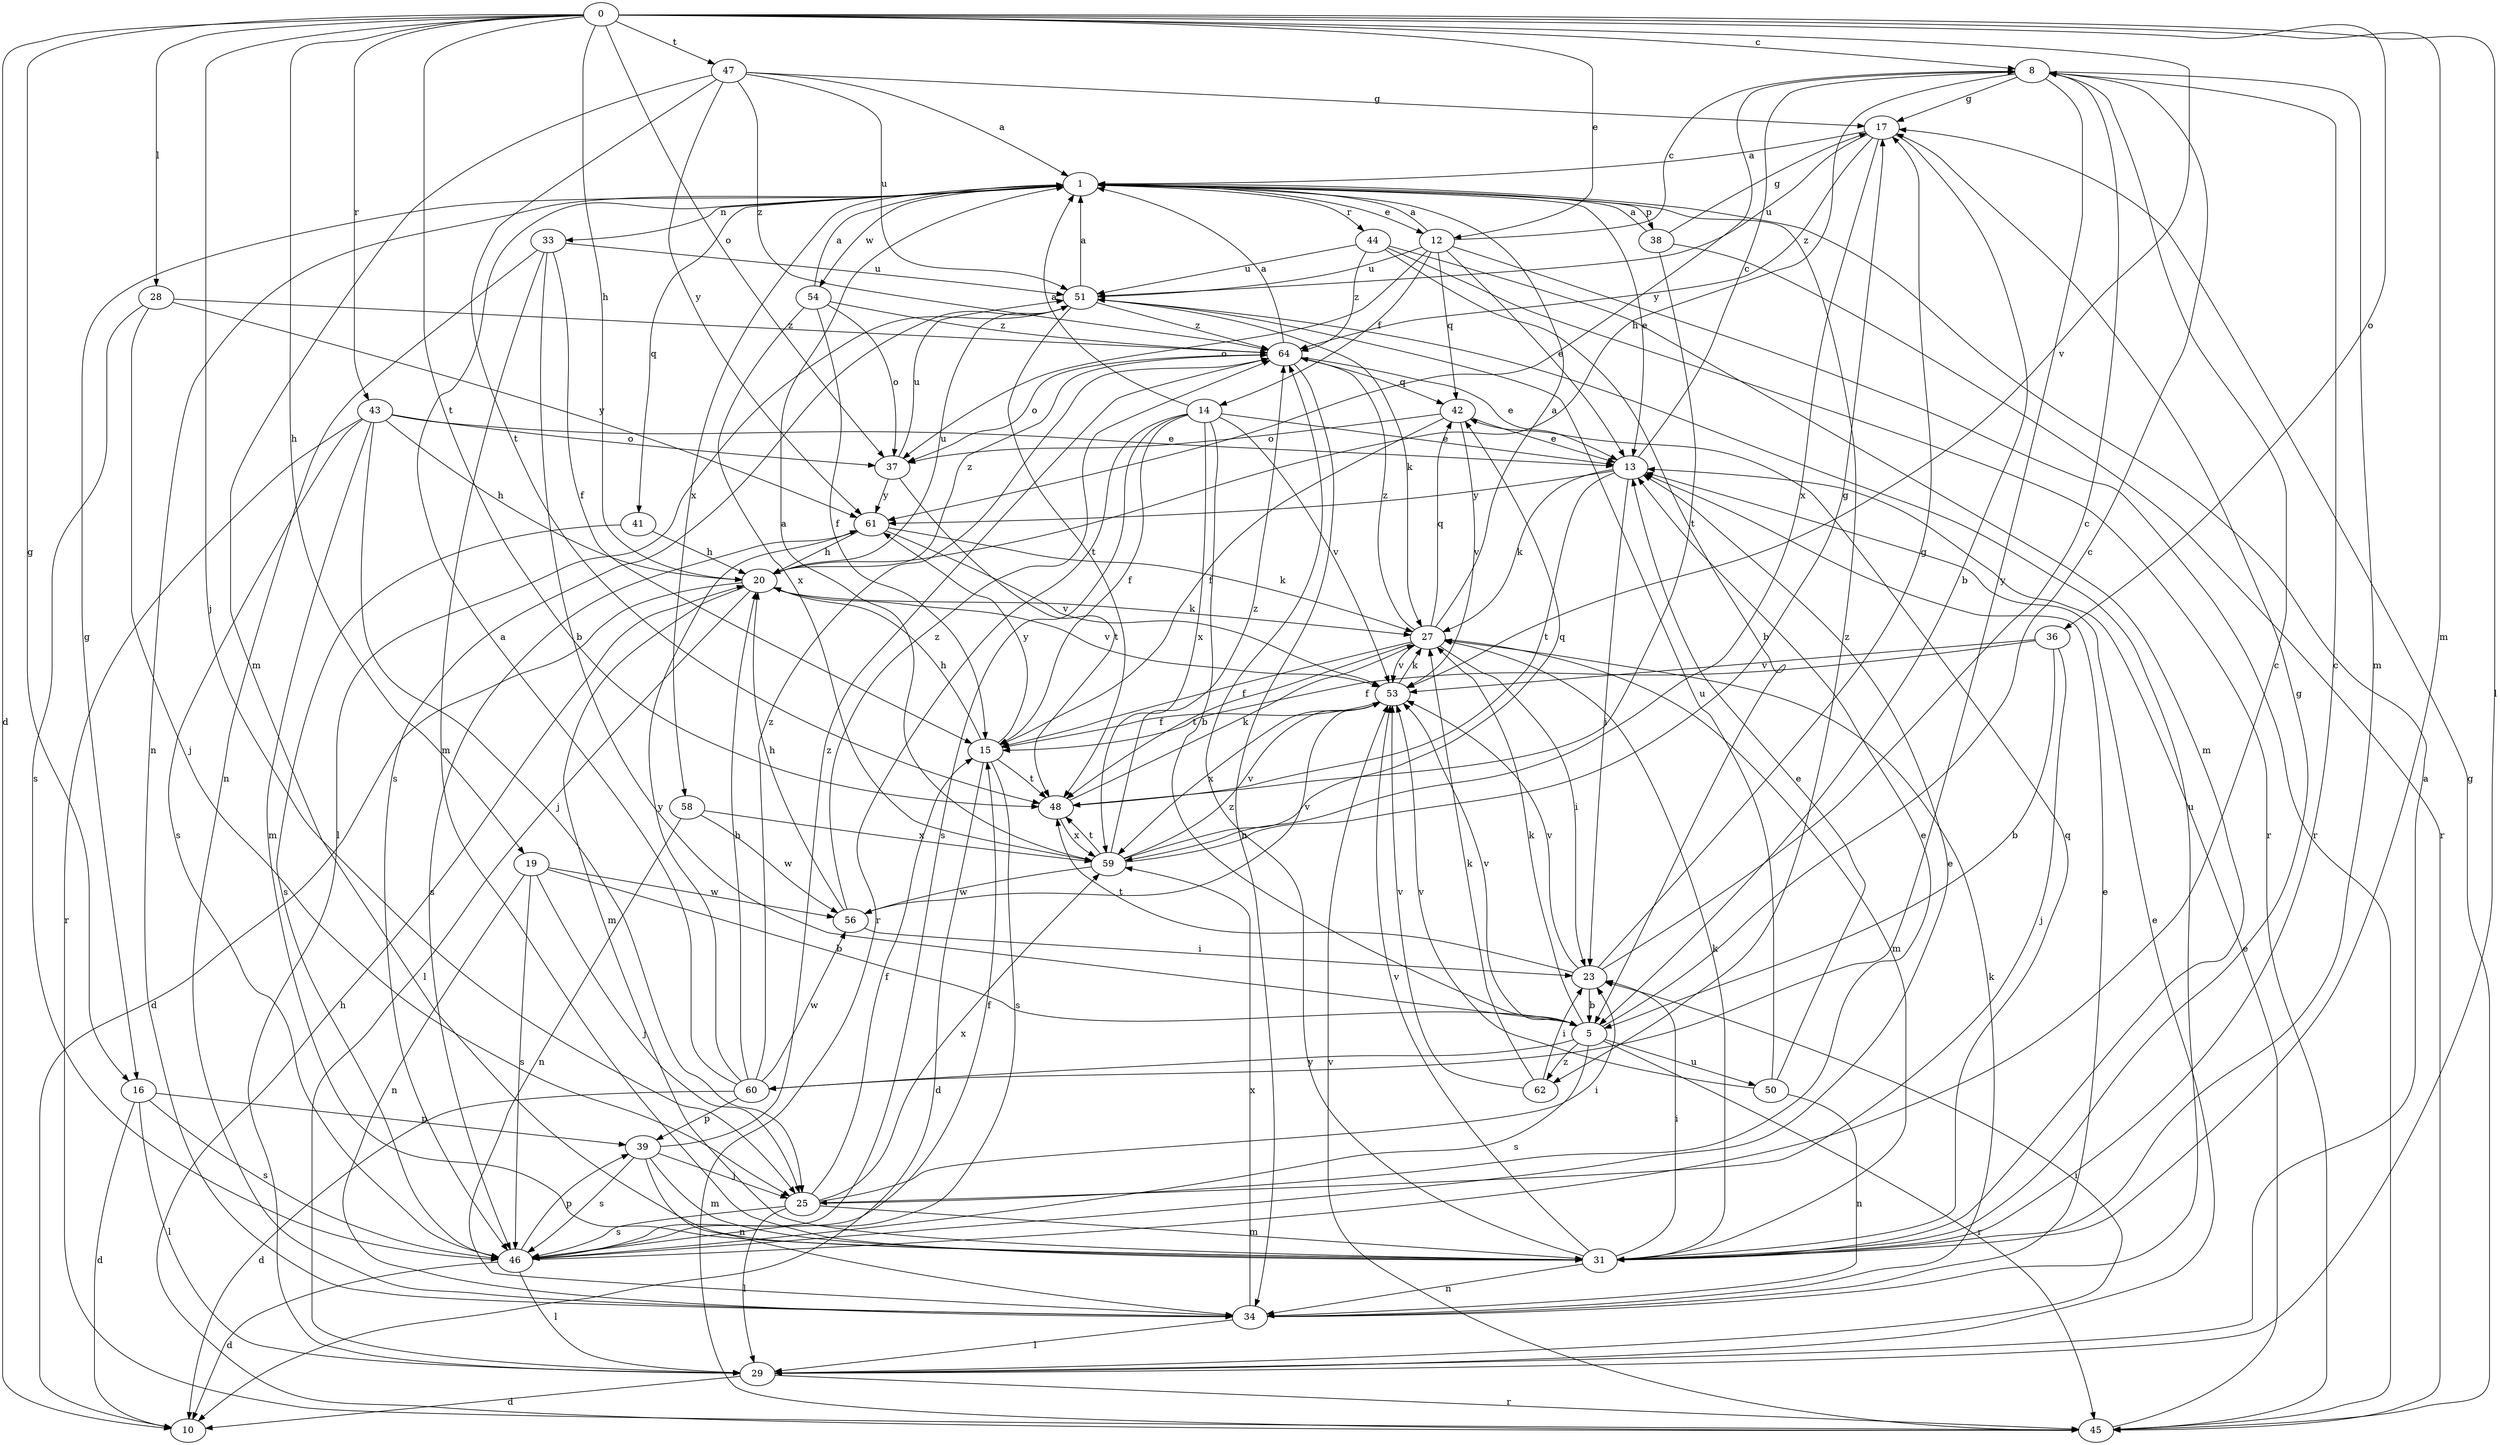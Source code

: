 strict digraph  {
0;
1;
5;
8;
10;
12;
13;
14;
15;
16;
17;
19;
20;
23;
25;
27;
28;
29;
31;
33;
34;
36;
37;
38;
39;
41;
42;
43;
44;
45;
46;
47;
48;
50;
51;
53;
54;
56;
58;
59;
60;
61;
62;
64;
0 -> 8  [label=c];
0 -> 10  [label=d];
0 -> 12  [label=e];
0 -> 16  [label=g];
0 -> 19  [label=h];
0 -> 20  [label=h];
0 -> 25  [label=j];
0 -> 28  [label=l];
0 -> 29  [label=l];
0 -> 31  [label=m];
0 -> 36  [label=o];
0 -> 37  [label=o];
0 -> 43  [label=r];
0 -> 47  [label=t];
0 -> 48  [label=t];
0 -> 53  [label=v];
1 -> 12  [label=e];
1 -> 13  [label=e];
1 -> 16  [label=g];
1 -> 33  [label=n];
1 -> 34  [label=n];
1 -> 38  [label=p];
1 -> 41  [label=q];
1 -> 44  [label=r];
1 -> 54  [label=w];
1 -> 58  [label=x];
1 -> 62  [label=z];
5 -> 8  [label=c];
5 -> 27  [label=k];
5 -> 45  [label=r];
5 -> 46  [label=s];
5 -> 50  [label=u];
5 -> 53  [label=v];
5 -> 60  [label=y];
5 -> 62  [label=z];
8 -> 17  [label=g];
8 -> 20  [label=h];
8 -> 31  [label=m];
8 -> 60  [label=y];
8 -> 61  [label=y];
12 -> 1  [label=a];
12 -> 8  [label=c];
12 -> 13  [label=e];
12 -> 14  [label=f];
12 -> 37  [label=o];
12 -> 42  [label=q];
12 -> 45  [label=r];
12 -> 51  [label=u];
13 -> 8  [label=c];
13 -> 23  [label=i];
13 -> 27  [label=k];
13 -> 48  [label=t];
13 -> 61  [label=y];
14 -> 1  [label=a];
14 -> 5  [label=b];
14 -> 13  [label=e];
14 -> 15  [label=f];
14 -> 45  [label=r];
14 -> 46  [label=s];
14 -> 53  [label=v];
14 -> 59  [label=x];
15 -> 10  [label=d];
15 -> 20  [label=h];
15 -> 46  [label=s];
15 -> 48  [label=t];
15 -> 61  [label=y];
16 -> 10  [label=d];
16 -> 29  [label=l];
16 -> 39  [label=p];
16 -> 46  [label=s];
17 -> 1  [label=a];
17 -> 5  [label=b];
17 -> 51  [label=u];
17 -> 59  [label=x];
17 -> 64  [label=z];
19 -> 5  [label=b];
19 -> 25  [label=j];
19 -> 34  [label=n];
19 -> 46  [label=s];
19 -> 56  [label=w];
20 -> 10  [label=d];
20 -> 27  [label=k];
20 -> 29  [label=l];
20 -> 31  [label=m];
20 -> 51  [label=u];
20 -> 53  [label=v];
20 -> 64  [label=z];
23 -> 5  [label=b];
23 -> 8  [label=c];
23 -> 17  [label=g];
23 -> 48  [label=t];
23 -> 53  [label=v];
25 -> 13  [label=e];
25 -> 15  [label=f];
25 -> 23  [label=i];
25 -> 29  [label=l];
25 -> 31  [label=m];
25 -> 46  [label=s];
25 -> 59  [label=x];
27 -> 1  [label=a];
27 -> 15  [label=f];
27 -> 23  [label=i];
27 -> 31  [label=m];
27 -> 42  [label=q];
27 -> 48  [label=t];
27 -> 53  [label=v];
27 -> 64  [label=z];
28 -> 25  [label=j];
28 -> 46  [label=s];
28 -> 61  [label=y];
28 -> 64  [label=z];
29 -> 1  [label=a];
29 -> 10  [label=d];
29 -> 13  [label=e];
29 -> 23  [label=i];
29 -> 45  [label=r];
31 -> 8  [label=c];
31 -> 17  [label=g];
31 -> 23  [label=i];
31 -> 27  [label=k];
31 -> 34  [label=n];
31 -> 42  [label=q];
31 -> 53  [label=v];
31 -> 64  [label=z];
33 -> 5  [label=b];
33 -> 15  [label=f];
33 -> 31  [label=m];
33 -> 34  [label=n];
33 -> 51  [label=u];
34 -> 13  [label=e];
34 -> 27  [label=k];
34 -> 29  [label=l];
34 -> 51  [label=u];
34 -> 59  [label=x];
36 -> 5  [label=b];
36 -> 15  [label=f];
36 -> 25  [label=j];
36 -> 53  [label=v];
37 -> 48  [label=t];
37 -> 51  [label=u];
37 -> 61  [label=y];
38 -> 1  [label=a];
38 -> 17  [label=g];
38 -> 45  [label=r];
38 -> 48  [label=t];
39 -> 25  [label=j];
39 -> 31  [label=m];
39 -> 34  [label=n];
39 -> 46  [label=s];
39 -> 64  [label=z];
41 -> 20  [label=h];
41 -> 46  [label=s];
42 -> 13  [label=e];
42 -> 15  [label=f];
42 -> 37  [label=o];
42 -> 53  [label=v];
43 -> 13  [label=e];
43 -> 20  [label=h];
43 -> 25  [label=j];
43 -> 31  [label=m];
43 -> 37  [label=o];
43 -> 45  [label=r];
43 -> 46  [label=s];
44 -> 5  [label=b];
44 -> 31  [label=m];
44 -> 45  [label=r];
44 -> 51  [label=u];
44 -> 64  [label=z];
45 -> 13  [label=e];
45 -> 17  [label=g];
45 -> 20  [label=h];
45 -> 53  [label=v];
46 -> 8  [label=c];
46 -> 10  [label=d];
46 -> 13  [label=e];
46 -> 15  [label=f];
46 -> 29  [label=l];
46 -> 39  [label=p];
47 -> 1  [label=a];
47 -> 17  [label=g];
47 -> 31  [label=m];
47 -> 48  [label=t];
47 -> 51  [label=u];
47 -> 61  [label=y];
47 -> 64  [label=z];
48 -> 27  [label=k];
48 -> 59  [label=x];
50 -> 13  [label=e];
50 -> 34  [label=n];
50 -> 51  [label=u];
50 -> 53  [label=v];
51 -> 1  [label=a];
51 -> 27  [label=k];
51 -> 29  [label=l];
51 -> 46  [label=s];
51 -> 48  [label=t];
51 -> 64  [label=z];
53 -> 15  [label=f];
53 -> 27  [label=k];
53 -> 59  [label=x];
54 -> 1  [label=a];
54 -> 15  [label=f];
54 -> 37  [label=o];
54 -> 59  [label=x];
54 -> 64  [label=z];
56 -> 20  [label=h];
56 -> 23  [label=i];
56 -> 53  [label=v];
56 -> 64  [label=z];
58 -> 34  [label=n];
58 -> 56  [label=w];
58 -> 59  [label=x];
59 -> 1  [label=a];
59 -> 17  [label=g];
59 -> 42  [label=q];
59 -> 48  [label=t];
59 -> 53  [label=v];
59 -> 56  [label=w];
59 -> 64  [label=z];
60 -> 1  [label=a];
60 -> 10  [label=d];
60 -> 20  [label=h];
60 -> 39  [label=p];
60 -> 56  [label=w];
60 -> 61  [label=y];
60 -> 64  [label=z];
61 -> 20  [label=h];
61 -> 27  [label=k];
61 -> 46  [label=s];
61 -> 53  [label=v];
62 -> 23  [label=i];
62 -> 27  [label=k];
62 -> 53  [label=v];
64 -> 1  [label=a];
64 -> 13  [label=e];
64 -> 34  [label=n];
64 -> 37  [label=o];
64 -> 42  [label=q];
}
